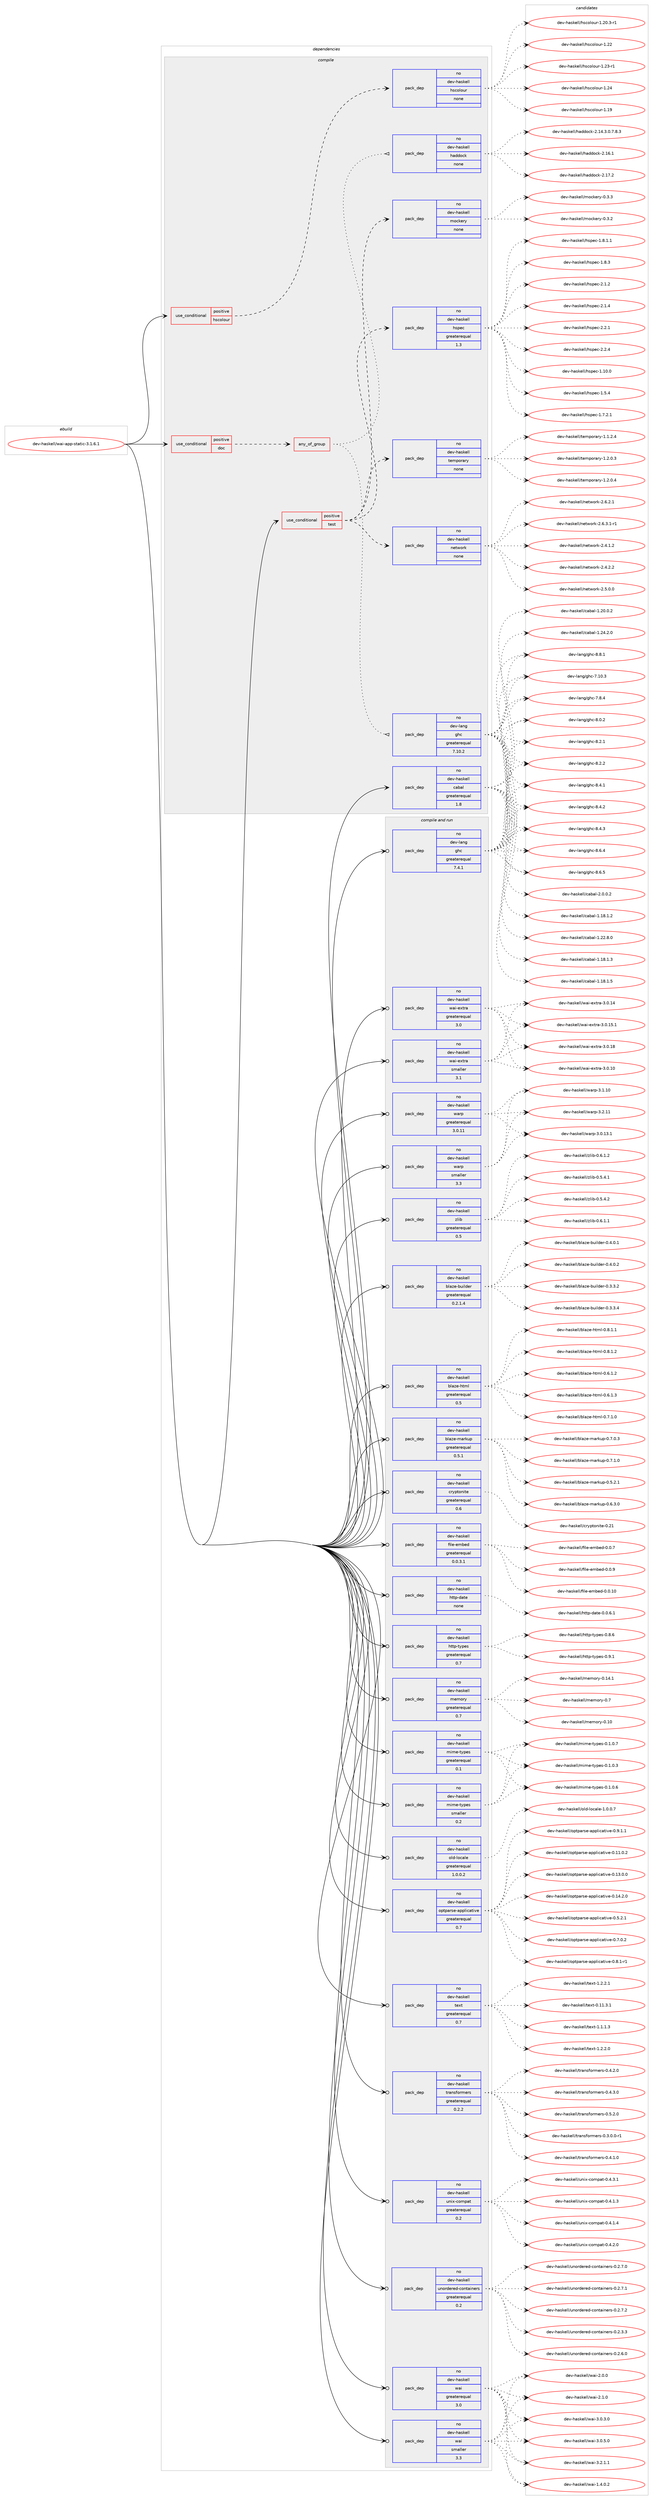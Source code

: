digraph prolog {

# *************
# Graph options
# *************

newrank=true;
concentrate=true;
compound=true;
graph [rankdir=LR,fontname=Helvetica,fontsize=10,ranksep=1.5];#, ranksep=2.5, nodesep=0.2];
edge  [arrowhead=vee];
node  [fontname=Helvetica,fontsize=10];

# **********
# The ebuild
# **********

subgraph cluster_leftcol {
color=gray;
rank=same;
label=<<i>ebuild</i>>;
id [label="dev-haskell/wai-app-static-3.1.6.1", color=red, width=4, href="../dev-haskell/wai-app-static-3.1.6.1.svg"];
}

# ****************
# The dependencies
# ****************

subgraph cluster_midcol {
color=gray;
label=<<i>dependencies</i>>;
subgraph cluster_compile {
fillcolor="#eeeeee";
style=filled;
label=<<i>compile</i>>;
subgraph cond128134 {
dependency547326 [label=<<TABLE BORDER="0" CELLBORDER="1" CELLSPACING="0" CELLPADDING="4"><TR><TD ROWSPAN="3" CELLPADDING="10">use_conditional</TD></TR><TR><TD>positive</TD></TR><TR><TD>doc</TD></TR></TABLE>>, shape=none, color=red];
subgraph any10699 {
dependency547327 [label=<<TABLE BORDER="0" CELLBORDER="1" CELLSPACING="0" CELLPADDING="4"><TR><TD CELLPADDING="10">any_of_group</TD></TR></TABLE>>, shape=none, color=red];subgraph pack408136 {
dependency547328 [label=<<TABLE BORDER="0" CELLBORDER="1" CELLSPACING="0" CELLPADDING="4" WIDTH="220"><TR><TD ROWSPAN="6" CELLPADDING="30">pack_dep</TD></TR><TR><TD WIDTH="110">no</TD></TR><TR><TD>dev-haskell</TD></TR><TR><TD>haddock</TD></TR><TR><TD>none</TD></TR><TR><TD></TD></TR></TABLE>>, shape=none, color=blue];
}
dependency547327:e -> dependency547328:w [weight=20,style="dotted",arrowhead="oinv"];
subgraph pack408137 {
dependency547329 [label=<<TABLE BORDER="0" CELLBORDER="1" CELLSPACING="0" CELLPADDING="4" WIDTH="220"><TR><TD ROWSPAN="6" CELLPADDING="30">pack_dep</TD></TR><TR><TD WIDTH="110">no</TD></TR><TR><TD>dev-lang</TD></TR><TR><TD>ghc</TD></TR><TR><TD>greaterequal</TD></TR><TR><TD>7.10.2</TD></TR></TABLE>>, shape=none, color=blue];
}
dependency547327:e -> dependency547329:w [weight=20,style="dotted",arrowhead="oinv"];
}
dependency547326:e -> dependency547327:w [weight=20,style="dashed",arrowhead="vee"];
}
id:e -> dependency547326:w [weight=20,style="solid",arrowhead="vee"];
subgraph cond128135 {
dependency547330 [label=<<TABLE BORDER="0" CELLBORDER="1" CELLSPACING="0" CELLPADDING="4"><TR><TD ROWSPAN="3" CELLPADDING="10">use_conditional</TD></TR><TR><TD>positive</TD></TR><TR><TD>hscolour</TD></TR></TABLE>>, shape=none, color=red];
subgraph pack408138 {
dependency547331 [label=<<TABLE BORDER="0" CELLBORDER="1" CELLSPACING="0" CELLPADDING="4" WIDTH="220"><TR><TD ROWSPAN="6" CELLPADDING="30">pack_dep</TD></TR><TR><TD WIDTH="110">no</TD></TR><TR><TD>dev-haskell</TD></TR><TR><TD>hscolour</TD></TR><TR><TD>none</TD></TR><TR><TD></TD></TR></TABLE>>, shape=none, color=blue];
}
dependency547330:e -> dependency547331:w [weight=20,style="dashed",arrowhead="vee"];
}
id:e -> dependency547330:w [weight=20,style="solid",arrowhead="vee"];
subgraph cond128136 {
dependency547332 [label=<<TABLE BORDER="0" CELLBORDER="1" CELLSPACING="0" CELLPADDING="4"><TR><TD ROWSPAN="3" CELLPADDING="10">use_conditional</TD></TR><TR><TD>positive</TD></TR><TR><TD>test</TD></TR></TABLE>>, shape=none, color=red];
subgraph pack408139 {
dependency547333 [label=<<TABLE BORDER="0" CELLBORDER="1" CELLSPACING="0" CELLPADDING="4" WIDTH="220"><TR><TD ROWSPAN="6" CELLPADDING="30">pack_dep</TD></TR><TR><TD WIDTH="110">no</TD></TR><TR><TD>dev-haskell</TD></TR><TR><TD>hspec</TD></TR><TR><TD>greaterequal</TD></TR><TR><TD>1.3</TD></TR></TABLE>>, shape=none, color=blue];
}
dependency547332:e -> dependency547333:w [weight=20,style="dashed",arrowhead="vee"];
subgraph pack408140 {
dependency547334 [label=<<TABLE BORDER="0" CELLBORDER="1" CELLSPACING="0" CELLPADDING="4" WIDTH="220"><TR><TD ROWSPAN="6" CELLPADDING="30">pack_dep</TD></TR><TR><TD WIDTH="110">no</TD></TR><TR><TD>dev-haskell</TD></TR><TR><TD>mockery</TD></TR><TR><TD>none</TD></TR><TR><TD></TD></TR></TABLE>>, shape=none, color=blue];
}
dependency547332:e -> dependency547334:w [weight=20,style="dashed",arrowhead="vee"];
subgraph pack408141 {
dependency547335 [label=<<TABLE BORDER="0" CELLBORDER="1" CELLSPACING="0" CELLPADDING="4" WIDTH="220"><TR><TD ROWSPAN="6" CELLPADDING="30">pack_dep</TD></TR><TR><TD WIDTH="110">no</TD></TR><TR><TD>dev-haskell</TD></TR><TR><TD>network</TD></TR><TR><TD>none</TD></TR><TR><TD></TD></TR></TABLE>>, shape=none, color=blue];
}
dependency547332:e -> dependency547335:w [weight=20,style="dashed",arrowhead="vee"];
subgraph pack408142 {
dependency547336 [label=<<TABLE BORDER="0" CELLBORDER="1" CELLSPACING="0" CELLPADDING="4" WIDTH="220"><TR><TD ROWSPAN="6" CELLPADDING="30">pack_dep</TD></TR><TR><TD WIDTH="110">no</TD></TR><TR><TD>dev-haskell</TD></TR><TR><TD>temporary</TD></TR><TR><TD>none</TD></TR><TR><TD></TD></TR></TABLE>>, shape=none, color=blue];
}
dependency547332:e -> dependency547336:w [weight=20,style="dashed",arrowhead="vee"];
}
id:e -> dependency547332:w [weight=20,style="solid",arrowhead="vee"];
subgraph pack408143 {
dependency547337 [label=<<TABLE BORDER="0" CELLBORDER="1" CELLSPACING="0" CELLPADDING="4" WIDTH="220"><TR><TD ROWSPAN="6" CELLPADDING="30">pack_dep</TD></TR><TR><TD WIDTH="110">no</TD></TR><TR><TD>dev-haskell</TD></TR><TR><TD>cabal</TD></TR><TR><TD>greaterequal</TD></TR><TR><TD>1.8</TD></TR></TABLE>>, shape=none, color=blue];
}
id:e -> dependency547337:w [weight=20,style="solid",arrowhead="vee"];
}
subgraph cluster_compileandrun {
fillcolor="#eeeeee";
style=filled;
label=<<i>compile and run</i>>;
subgraph pack408144 {
dependency547338 [label=<<TABLE BORDER="0" CELLBORDER="1" CELLSPACING="0" CELLPADDING="4" WIDTH="220"><TR><TD ROWSPAN="6" CELLPADDING="30">pack_dep</TD></TR><TR><TD WIDTH="110">no</TD></TR><TR><TD>dev-haskell</TD></TR><TR><TD>blaze-builder</TD></TR><TR><TD>greaterequal</TD></TR><TR><TD>0.2.1.4</TD></TR></TABLE>>, shape=none, color=blue];
}
id:e -> dependency547338:w [weight=20,style="solid",arrowhead="odotvee"];
subgraph pack408145 {
dependency547339 [label=<<TABLE BORDER="0" CELLBORDER="1" CELLSPACING="0" CELLPADDING="4" WIDTH="220"><TR><TD ROWSPAN="6" CELLPADDING="30">pack_dep</TD></TR><TR><TD WIDTH="110">no</TD></TR><TR><TD>dev-haskell</TD></TR><TR><TD>blaze-html</TD></TR><TR><TD>greaterequal</TD></TR><TR><TD>0.5</TD></TR></TABLE>>, shape=none, color=blue];
}
id:e -> dependency547339:w [weight=20,style="solid",arrowhead="odotvee"];
subgraph pack408146 {
dependency547340 [label=<<TABLE BORDER="0" CELLBORDER="1" CELLSPACING="0" CELLPADDING="4" WIDTH="220"><TR><TD ROWSPAN="6" CELLPADDING="30">pack_dep</TD></TR><TR><TD WIDTH="110">no</TD></TR><TR><TD>dev-haskell</TD></TR><TR><TD>blaze-markup</TD></TR><TR><TD>greaterequal</TD></TR><TR><TD>0.5.1</TD></TR></TABLE>>, shape=none, color=blue];
}
id:e -> dependency547340:w [weight=20,style="solid",arrowhead="odotvee"];
subgraph pack408147 {
dependency547341 [label=<<TABLE BORDER="0" CELLBORDER="1" CELLSPACING="0" CELLPADDING="4" WIDTH="220"><TR><TD ROWSPAN="6" CELLPADDING="30">pack_dep</TD></TR><TR><TD WIDTH="110">no</TD></TR><TR><TD>dev-haskell</TD></TR><TR><TD>cryptonite</TD></TR><TR><TD>greaterequal</TD></TR><TR><TD>0.6</TD></TR></TABLE>>, shape=none, color=blue];
}
id:e -> dependency547341:w [weight=20,style="solid",arrowhead="odotvee"];
subgraph pack408148 {
dependency547342 [label=<<TABLE BORDER="0" CELLBORDER="1" CELLSPACING="0" CELLPADDING="4" WIDTH="220"><TR><TD ROWSPAN="6" CELLPADDING="30">pack_dep</TD></TR><TR><TD WIDTH="110">no</TD></TR><TR><TD>dev-haskell</TD></TR><TR><TD>file-embed</TD></TR><TR><TD>greaterequal</TD></TR><TR><TD>0.0.3.1</TD></TR></TABLE>>, shape=none, color=blue];
}
id:e -> dependency547342:w [weight=20,style="solid",arrowhead="odotvee"];
subgraph pack408149 {
dependency547343 [label=<<TABLE BORDER="0" CELLBORDER="1" CELLSPACING="0" CELLPADDING="4" WIDTH="220"><TR><TD ROWSPAN="6" CELLPADDING="30">pack_dep</TD></TR><TR><TD WIDTH="110">no</TD></TR><TR><TD>dev-haskell</TD></TR><TR><TD>http-date</TD></TR><TR><TD>none</TD></TR><TR><TD></TD></TR></TABLE>>, shape=none, color=blue];
}
id:e -> dependency547343:w [weight=20,style="solid",arrowhead="odotvee"];
subgraph pack408150 {
dependency547344 [label=<<TABLE BORDER="0" CELLBORDER="1" CELLSPACING="0" CELLPADDING="4" WIDTH="220"><TR><TD ROWSPAN="6" CELLPADDING="30">pack_dep</TD></TR><TR><TD WIDTH="110">no</TD></TR><TR><TD>dev-haskell</TD></TR><TR><TD>http-types</TD></TR><TR><TD>greaterequal</TD></TR><TR><TD>0.7</TD></TR></TABLE>>, shape=none, color=blue];
}
id:e -> dependency547344:w [weight=20,style="solid",arrowhead="odotvee"];
subgraph pack408151 {
dependency547345 [label=<<TABLE BORDER="0" CELLBORDER="1" CELLSPACING="0" CELLPADDING="4" WIDTH="220"><TR><TD ROWSPAN="6" CELLPADDING="30">pack_dep</TD></TR><TR><TD WIDTH="110">no</TD></TR><TR><TD>dev-haskell</TD></TR><TR><TD>memory</TD></TR><TR><TD>greaterequal</TD></TR><TR><TD>0.7</TD></TR></TABLE>>, shape=none, color=blue];
}
id:e -> dependency547345:w [weight=20,style="solid",arrowhead="odotvee"];
subgraph pack408152 {
dependency547346 [label=<<TABLE BORDER="0" CELLBORDER="1" CELLSPACING="0" CELLPADDING="4" WIDTH="220"><TR><TD ROWSPAN="6" CELLPADDING="30">pack_dep</TD></TR><TR><TD WIDTH="110">no</TD></TR><TR><TD>dev-haskell</TD></TR><TR><TD>mime-types</TD></TR><TR><TD>greaterequal</TD></TR><TR><TD>0.1</TD></TR></TABLE>>, shape=none, color=blue];
}
id:e -> dependency547346:w [weight=20,style="solid",arrowhead="odotvee"];
subgraph pack408153 {
dependency547347 [label=<<TABLE BORDER="0" CELLBORDER="1" CELLSPACING="0" CELLPADDING="4" WIDTH="220"><TR><TD ROWSPAN="6" CELLPADDING="30">pack_dep</TD></TR><TR><TD WIDTH="110">no</TD></TR><TR><TD>dev-haskell</TD></TR><TR><TD>mime-types</TD></TR><TR><TD>smaller</TD></TR><TR><TD>0.2</TD></TR></TABLE>>, shape=none, color=blue];
}
id:e -> dependency547347:w [weight=20,style="solid",arrowhead="odotvee"];
subgraph pack408154 {
dependency547348 [label=<<TABLE BORDER="0" CELLBORDER="1" CELLSPACING="0" CELLPADDING="4" WIDTH="220"><TR><TD ROWSPAN="6" CELLPADDING="30">pack_dep</TD></TR><TR><TD WIDTH="110">no</TD></TR><TR><TD>dev-haskell</TD></TR><TR><TD>old-locale</TD></TR><TR><TD>greaterequal</TD></TR><TR><TD>1.0.0.2</TD></TR></TABLE>>, shape=none, color=blue];
}
id:e -> dependency547348:w [weight=20,style="solid",arrowhead="odotvee"];
subgraph pack408155 {
dependency547349 [label=<<TABLE BORDER="0" CELLBORDER="1" CELLSPACING="0" CELLPADDING="4" WIDTH="220"><TR><TD ROWSPAN="6" CELLPADDING="30">pack_dep</TD></TR><TR><TD WIDTH="110">no</TD></TR><TR><TD>dev-haskell</TD></TR><TR><TD>optparse-applicative</TD></TR><TR><TD>greaterequal</TD></TR><TR><TD>0.7</TD></TR></TABLE>>, shape=none, color=blue];
}
id:e -> dependency547349:w [weight=20,style="solid",arrowhead="odotvee"];
subgraph pack408156 {
dependency547350 [label=<<TABLE BORDER="0" CELLBORDER="1" CELLSPACING="0" CELLPADDING="4" WIDTH="220"><TR><TD ROWSPAN="6" CELLPADDING="30">pack_dep</TD></TR><TR><TD WIDTH="110">no</TD></TR><TR><TD>dev-haskell</TD></TR><TR><TD>text</TD></TR><TR><TD>greaterequal</TD></TR><TR><TD>0.7</TD></TR></TABLE>>, shape=none, color=blue];
}
id:e -> dependency547350:w [weight=20,style="solid",arrowhead="odotvee"];
subgraph pack408157 {
dependency547351 [label=<<TABLE BORDER="0" CELLBORDER="1" CELLSPACING="0" CELLPADDING="4" WIDTH="220"><TR><TD ROWSPAN="6" CELLPADDING="30">pack_dep</TD></TR><TR><TD WIDTH="110">no</TD></TR><TR><TD>dev-haskell</TD></TR><TR><TD>transformers</TD></TR><TR><TD>greaterequal</TD></TR><TR><TD>0.2.2</TD></TR></TABLE>>, shape=none, color=blue];
}
id:e -> dependency547351:w [weight=20,style="solid",arrowhead="odotvee"];
subgraph pack408158 {
dependency547352 [label=<<TABLE BORDER="0" CELLBORDER="1" CELLSPACING="0" CELLPADDING="4" WIDTH="220"><TR><TD ROWSPAN="6" CELLPADDING="30">pack_dep</TD></TR><TR><TD WIDTH="110">no</TD></TR><TR><TD>dev-haskell</TD></TR><TR><TD>unix-compat</TD></TR><TR><TD>greaterequal</TD></TR><TR><TD>0.2</TD></TR></TABLE>>, shape=none, color=blue];
}
id:e -> dependency547352:w [weight=20,style="solid",arrowhead="odotvee"];
subgraph pack408159 {
dependency547353 [label=<<TABLE BORDER="0" CELLBORDER="1" CELLSPACING="0" CELLPADDING="4" WIDTH="220"><TR><TD ROWSPAN="6" CELLPADDING="30">pack_dep</TD></TR><TR><TD WIDTH="110">no</TD></TR><TR><TD>dev-haskell</TD></TR><TR><TD>unordered-containers</TD></TR><TR><TD>greaterequal</TD></TR><TR><TD>0.2</TD></TR></TABLE>>, shape=none, color=blue];
}
id:e -> dependency547353:w [weight=20,style="solid",arrowhead="odotvee"];
subgraph pack408160 {
dependency547354 [label=<<TABLE BORDER="0" CELLBORDER="1" CELLSPACING="0" CELLPADDING="4" WIDTH="220"><TR><TD ROWSPAN="6" CELLPADDING="30">pack_dep</TD></TR><TR><TD WIDTH="110">no</TD></TR><TR><TD>dev-haskell</TD></TR><TR><TD>wai</TD></TR><TR><TD>greaterequal</TD></TR><TR><TD>3.0</TD></TR></TABLE>>, shape=none, color=blue];
}
id:e -> dependency547354:w [weight=20,style="solid",arrowhead="odotvee"];
subgraph pack408161 {
dependency547355 [label=<<TABLE BORDER="0" CELLBORDER="1" CELLSPACING="0" CELLPADDING="4" WIDTH="220"><TR><TD ROWSPAN="6" CELLPADDING="30">pack_dep</TD></TR><TR><TD WIDTH="110">no</TD></TR><TR><TD>dev-haskell</TD></TR><TR><TD>wai</TD></TR><TR><TD>smaller</TD></TR><TR><TD>3.3</TD></TR></TABLE>>, shape=none, color=blue];
}
id:e -> dependency547355:w [weight=20,style="solid",arrowhead="odotvee"];
subgraph pack408162 {
dependency547356 [label=<<TABLE BORDER="0" CELLBORDER="1" CELLSPACING="0" CELLPADDING="4" WIDTH="220"><TR><TD ROWSPAN="6" CELLPADDING="30">pack_dep</TD></TR><TR><TD WIDTH="110">no</TD></TR><TR><TD>dev-haskell</TD></TR><TR><TD>wai-extra</TD></TR><TR><TD>greaterequal</TD></TR><TR><TD>3.0</TD></TR></TABLE>>, shape=none, color=blue];
}
id:e -> dependency547356:w [weight=20,style="solid",arrowhead="odotvee"];
subgraph pack408163 {
dependency547357 [label=<<TABLE BORDER="0" CELLBORDER="1" CELLSPACING="0" CELLPADDING="4" WIDTH="220"><TR><TD ROWSPAN="6" CELLPADDING="30">pack_dep</TD></TR><TR><TD WIDTH="110">no</TD></TR><TR><TD>dev-haskell</TD></TR><TR><TD>wai-extra</TD></TR><TR><TD>smaller</TD></TR><TR><TD>3.1</TD></TR></TABLE>>, shape=none, color=blue];
}
id:e -> dependency547357:w [weight=20,style="solid",arrowhead="odotvee"];
subgraph pack408164 {
dependency547358 [label=<<TABLE BORDER="0" CELLBORDER="1" CELLSPACING="0" CELLPADDING="4" WIDTH="220"><TR><TD ROWSPAN="6" CELLPADDING="30">pack_dep</TD></TR><TR><TD WIDTH="110">no</TD></TR><TR><TD>dev-haskell</TD></TR><TR><TD>warp</TD></TR><TR><TD>greaterequal</TD></TR><TR><TD>3.0.11</TD></TR></TABLE>>, shape=none, color=blue];
}
id:e -> dependency547358:w [weight=20,style="solid",arrowhead="odotvee"];
subgraph pack408165 {
dependency547359 [label=<<TABLE BORDER="0" CELLBORDER="1" CELLSPACING="0" CELLPADDING="4" WIDTH="220"><TR><TD ROWSPAN="6" CELLPADDING="30">pack_dep</TD></TR><TR><TD WIDTH="110">no</TD></TR><TR><TD>dev-haskell</TD></TR><TR><TD>warp</TD></TR><TR><TD>smaller</TD></TR><TR><TD>3.3</TD></TR></TABLE>>, shape=none, color=blue];
}
id:e -> dependency547359:w [weight=20,style="solid",arrowhead="odotvee"];
subgraph pack408166 {
dependency547360 [label=<<TABLE BORDER="0" CELLBORDER="1" CELLSPACING="0" CELLPADDING="4" WIDTH="220"><TR><TD ROWSPAN="6" CELLPADDING="30">pack_dep</TD></TR><TR><TD WIDTH="110">no</TD></TR><TR><TD>dev-haskell</TD></TR><TR><TD>zlib</TD></TR><TR><TD>greaterequal</TD></TR><TR><TD>0.5</TD></TR></TABLE>>, shape=none, color=blue];
}
id:e -> dependency547360:w [weight=20,style="solid",arrowhead="odotvee"];
subgraph pack408167 {
dependency547361 [label=<<TABLE BORDER="0" CELLBORDER="1" CELLSPACING="0" CELLPADDING="4" WIDTH="220"><TR><TD ROWSPAN="6" CELLPADDING="30">pack_dep</TD></TR><TR><TD WIDTH="110">no</TD></TR><TR><TD>dev-lang</TD></TR><TR><TD>ghc</TD></TR><TR><TD>greaterequal</TD></TR><TR><TD>7.4.1</TD></TR></TABLE>>, shape=none, color=blue];
}
id:e -> dependency547361:w [weight=20,style="solid",arrowhead="odotvee"];
}
subgraph cluster_run {
fillcolor="#eeeeee";
style=filled;
label=<<i>run</i>>;
}
}

# **************
# The candidates
# **************

subgraph cluster_choices {
rank=same;
color=gray;
label=<<i>candidates</i>>;

subgraph choice408136 {
color=black;
nodesep=1;
choice1001011184510497115107101108108471049710010011199107455046495246514648465546564651 [label="dev-haskell/haddock-2.14.3.0.7.8.3", color=red, width=4,href="../dev-haskell/haddock-2.14.3.0.7.8.3.svg"];
choice100101118451049711510710110810847104971001001119910745504649544649 [label="dev-haskell/haddock-2.16.1", color=red, width=4,href="../dev-haskell/haddock-2.16.1.svg"];
choice100101118451049711510710110810847104971001001119910745504649554650 [label="dev-haskell/haddock-2.17.2", color=red, width=4,href="../dev-haskell/haddock-2.17.2.svg"];
dependency547328:e -> choice1001011184510497115107101108108471049710010011199107455046495246514648465546564651:w [style=dotted,weight="100"];
dependency547328:e -> choice100101118451049711510710110810847104971001001119910745504649544649:w [style=dotted,weight="100"];
dependency547328:e -> choice100101118451049711510710110810847104971001001119910745504649554650:w [style=dotted,weight="100"];
}
subgraph choice408137 {
color=black;
nodesep=1;
choice1001011184510897110103471031049945554649484651 [label="dev-lang/ghc-7.10.3", color=red, width=4,href="../dev-lang/ghc-7.10.3.svg"];
choice10010111845108971101034710310499455546564652 [label="dev-lang/ghc-7.8.4", color=red, width=4,href="../dev-lang/ghc-7.8.4.svg"];
choice10010111845108971101034710310499455646484650 [label="dev-lang/ghc-8.0.2", color=red, width=4,href="../dev-lang/ghc-8.0.2.svg"];
choice10010111845108971101034710310499455646504649 [label="dev-lang/ghc-8.2.1", color=red, width=4,href="../dev-lang/ghc-8.2.1.svg"];
choice10010111845108971101034710310499455646504650 [label="dev-lang/ghc-8.2.2", color=red, width=4,href="../dev-lang/ghc-8.2.2.svg"];
choice10010111845108971101034710310499455646524649 [label="dev-lang/ghc-8.4.1", color=red, width=4,href="../dev-lang/ghc-8.4.1.svg"];
choice10010111845108971101034710310499455646524650 [label="dev-lang/ghc-8.4.2", color=red, width=4,href="../dev-lang/ghc-8.4.2.svg"];
choice10010111845108971101034710310499455646524651 [label="dev-lang/ghc-8.4.3", color=red, width=4,href="../dev-lang/ghc-8.4.3.svg"];
choice10010111845108971101034710310499455646544652 [label="dev-lang/ghc-8.6.4", color=red, width=4,href="../dev-lang/ghc-8.6.4.svg"];
choice10010111845108971101034710310499455646544653 [label="dev-lang/ghc-8.6.5", color=red, width=4,href="../dev-lang/ghc-8.6.5.svg"];
choice10010111845108971101034710310499455646564649 [label="dev-lang/ghc-8.8.1", color=red, width=4,href="../dev-lang/ghc-8.8.1.svg"];
dependency547329:e -> choice1001011184510897110103471031049945554649484651:w [style=dotted,weight="100"];
dependency547329:e -> choice10010111845108971101034710310499455546564652:w [style=dotted,weight="100"];
dependency547329:e -> choice10010111845108971101034710310499455646484650:w [style=dotted,weight="100"];
dependency547329:e -> choice10010111845108971101034710310499455646504649:w [style=dotted,weight="100"];
dependency547329:e -> choice10010111845108971101034710310499455646504650:w [style=dotted,weight="100"];
dependency547329:e -> choice10010111845108971101034710310499455646524649:w [style=dotted,weight="100"];
dependency547329:e -> choice10010111845108971101034710310499455646524650:w [style=dotted,weight="100"];
dependency547329:e -> choice10010111845108971101034710310499455646524651:w [style=dotted,weight="100"];
dependency547329:e -> choice10010111845108971101034710310499455646544652:w [style=dotted,weight="100"];
dependency547329:e -> choice10010111845108971101034710310499455646544653:w [style=dotted,weight="100"];
dependency547329:e -> choice10010111845108971101034710310499455646564649:w [style=dotted,weight="100"];
}
subgraph choice408138 {
color=black;
nodesep=1;
choice100101118451049711510710110810847104115991111081111171144549464957 [label="dev-haskell/hscolour-1.19", color=red, width=4,href="../dev-haskell/hscolour-1.19.svg"];
choice10010111845104971151071011081084710411599111108111117114454946504846514511449 [label="dev-haskell/hscolour-1.20.3-r1", color=red, width=4,href="../dev-haskell/hscolour-1.20.3-r1.svg"];
choice100101118451049711510710110810847104115991111081111171144549465050 [label="dev-haskell/hscolour-1.22", color=red, width=4,href="../dev-haskell/hscolour-1.22.svg"];
choice1001011184510497115107101108108471041159911110811111711445494650514511449 [label="dev-haskell/hscolour-1.23-r1", color=red, width=4,href="../dev-haskell/hscolour-1.23-r1.svg"];
choice100101118451049711510710110810847104115991111081111171144549465052 [label="dev-haskell/hscolour-1.24", color=red, width=4,href="../dev-haskell/hscolour-1.24.svg"];
dependency547331:e -> choice100101118451049711510710110810847104115991111081111171144549464957:w [style=dotted,weight="100"];
dependency547331:e -> choice10010111845104971151071011081084710411599111108111117114454946504846514511449:w [style=dotted,weight="100"];
dependency547331:e -> choice100101118451049711510710110810847104115991111081111171144549465050:w [style=dotted,weight="100"];
dependency547331:e -> choice1001011184510497115107101108108471041159911110811111711445494650514511449:w [style=dotted,weight="100"];
dependency547331:e -> choice100101118451049711510710110810847104115991111081111171144549465052:w [style=dotted,weight="100"];
}
subgraph choice408139 {
color=black;
nodesep=1;
choice1001011184510497115107101108108471041151121019945494649484648 [label="dev-haskell/hspec-1.10.0", color=red, width=4,href="../dev-haskell/hspec-1.10.0.svg"];
choice10010111845104971151071011081084710411511210199454946534652 [label="dev-haskell/hspec-1.5.4", color=red, width=4,href="../dev-haskell/hspec-1.5.4.svg"];
choice100101118451049711510710110810847104115112101994549465546504649 [label="dev-haskell/hspec-1.7.2.1", color=red, width=4,href="../dev-haskell/hspec-1.7.2.1.svg"];
choice100101118451049711510710110810847104115112101994549465646494649 [label="dev-haskell/hspec-1.8.1.1", color=red, width=4,href="../dev-haskell/hspec-1.8.1.1.svg"];
choice10010111845104971151071011081084710411511210199454946564651 [label="dev-haskell/hspec-1.8.3", color=red, width=4,href="../dev-haskell/hspec-1.8.3.svg"];
choice10010111845104971151071011081084710411511210199455046494650 [label="dev-haskell/hspec-2.1.2", color=red, width=4,href="../dev-haskell/hspec-2.1.2.svg"];
choice10010111845104971151071011081084710411511210199455046494652 [label="dev-haskell/hspec-2.1.4", color=red, width=4,href="../dev-haskell/hspec-2.1.4.svg"];
choice10010111845104971151071011081084710411511210199455046504649 [label="dev-haskell/hspec-2.2.1", color=red, width=4,href="../dev-haskell/hspec-2.2.1.svg"];
choice10010111845104971151071011081084710411511210199455046504652 [label="dev-haskell/hspec-2.2.4", color=red, width=4,href="../dev-haskell/hspec-2.2.4.svg"];
dependency547333:e -> choice1001011184510497115107101108108471041151121019945494649484648:w [style=dotted,weight="100"];
dependency547333:e -> choice10010111845104971151071011081084710411511210199454946534652:w [style=dotted,weight="100"];
dependency547333:e -> choice100101118451049711510710110810847104115112101994549465546504649:w [style=dotted,weight="100"];
dependency547333:e -> choice100101118451049711510710110810847104115112101994549465646494649:w [style=dotted,weight="100"];
dependency547333:e -> choice10010111845104971151071011081084710411511210199454946564651:w [style=dotted,weight="100"];
dependency547333:e -> choice10010111845104971151071011081084710411511210199455046494650:w [style=dotted,weight="100"];
dependency547333:e -> choice10010111845104971151071011081084710411511210199455046494652:w [style=dotted,weight="100"];
dependency547333:e -> choice10010111845104971151071011081084710411511210199455046504649:w [style=dotted,weight="100"];
dependency547333:e -> choice10010111845104971151071011081084710411511210199455046504652:w [style=dotted,weight="100"];
}
subgraph choice408140 {
color=black;
nodesep=1;
choice10010111845104971151071011081084710911199107101114121454846514650 [label="dev-haskell/mockery-0.3.2", color=red, width=4,href="../dev-haskell/mockery-0.3.2.svg"];
choice10010111845104971151071011081084710911199107101114121454846514651 [label="dev-haskell/mockery-0.3.3", color=red, width=4,href="../dev-haskell/mockery-0.3.3.svg"];
dependency547334:e -> choice10010111845104971151071011081084710911199107101114121454846514650:w [style=dotted,weight="100"];
dependency547334:e -> choice10010111845104971151071011081084710911199107101114121454846514651:w [style=dotted,weight="100"];
}
subgraph choice408141 {
color=black;
nodesep=1;
choice1001011184510497115107101108108471101011161191111141074550465246494650 [label="dev-haskell/network-2.4.1.2", color=red, width=4,href="../dev-haskell/network-2.4.1.2.svg"];
choice1001011184510497115107101108108471101011161191111141074550465246504650 [label="dev-haskell/network-2.4.2.2", color=red, width=4,href="../dev-haskell/network-2.4.2.2.svg"];
choice1001011184510497115107101108108471101011161191111141074550465346484648 [label="dev-haskell/network-2.5.0.0", color=red, width=4,href="../dev-haskell/network-2.5.0.0.svg"];
choice1001011184510497115107101108108471101011161191111141074550465446504649 [label="dev-haskell/network-2.6.2.1", color=red, width=4,href="../dev-haskell/network-2.6.2.1.svg"];
choice10010111845104971151071011081084711010111611911111410745504654465146494511449 [label="dev-haskell/network-2.6.3.1-r1", color=red, width=4,href="../dev-haskell/network-2.6.3.1-r1.svg"];
dependency547335:e -> choice1001011184510497115107101108108471101011161191111141074550465246494650:w [style=dotted,weight="100"];
dependency547335:e -> choice1001011184510497115107101108108471101011161191111141074550465246504650:w [style=dotted,weight="100"];
dependency547335:e -> choice1001011184510497115107101108108471101011161191111141074550465346484648:w [style=dotted,weight="100"];
dependency547335:e -> choice1001011184510497115107101108108471101011161191111141074550465446504649:w [style=dotted,weight="100"];
dependency547335:e -> choice10010111845104971151071011081084711010111611911111410745504654465146494511449:w [style=dotted,weight="100"];
}
subgraph choice408142 {
color=black;
nodesep=1;
choice100101118451049711510710110810847116101109112111114971141214549464946504652 [label="dev-haskell/temporary-1.1.2.4", color=red, width=4,href="../dev-haskell/temporary-1.1.2.4.svg"];
choice100101118451049711510710110810847116101109112111114971141214549465046484651 [label="dev-haskell/temporary-1.2.0.3", color=red, width=4,href="../dev-haskell/temporary-1.2.0.3.svg"];
choice100101118451049711510710110810847116101109112111114971141214549465046484652 [label="dev-haskell/temporary-1.2.0.4", color=red, width=4,href="../dev-haskell/temporary-1.2.0.4.svg"];
dependency547336:e -> choice100101118451049711510710110810847116101109112111114971141214549464946504652:w [style=dotted,weight="100"];
dependency547336:e -> choice100101118451049711510710110810847116101109112111114971141214549465046484651:w [style=dotted,weight="100"];
dependency547336:e -> choice100101118451049711510710110810847116101109112111114971141214549465046484652:w [style=dotted,weight="100"];
}
subgraph choice408143 {
color=black;
nodesep=1;
choice10010111845104971151071011081084799979897108454946495646494650 [label="dev-haskell/cabal-1.18.1.2", color=red, width=4,href="../dev-haskell/cabal-1.18.1.2.svg"];
choice10010111845104971151071011081084799979897108454946495646494651 [label="dev-haskell/cabal-1.18.1.3", color=red, width=4,href="../dev-haskell/cabal-1.18.1.3.svg"];
choice10010111845104971151071011081084799979897108454946495646494653 [label="dev-haskell/cabal-1.18.1.5", color=red, width=4,href="../dev-haskell/cabal-1.18.1.5.svg"];
choice10010111845104971151071011081084799979897108454946504846484650 [label="dev-haskell/cabal-1.20.0.2", color=red, width=4,href="../dev-haskell/cabal-1.20.0.2.svg"];
choice10010111845104971151071011081084799979897108454946505046564648 [label="dev-haskell/cabal-1.22.8.0", color=red, width=4,href="../dev-haskell/cabal-1.22.8.0.svg"];
choice10010111845104971151071011081084799979897108454946505246504648 [label="dev-haskell/cabal-1.24.2.0", color=red, width=4,href="../dev-haskell/cabal-1.24.2.0.svg"];
choice100101118451049711510710110810847999798971084550464846484650 [label="dev-haskell/cabal-2.0.0.2", color=red, width=4,href="../dev-haskell/cabal-2.0.0.2.svg"];
dependency547337:e -> choice10010111845104971151071011081084799979897108454946495646494650:w [style=dotted,weight="100"];
dependency547337:e -> choice10010111845104971151071011081084799979897108454946495646494651:w [style=dotted,weight="100"];
dependency547337:e -> choice10010111845104971151071011081084799979897108454946495646494653:w [style=dotted,weight="100"];
dependency547337:e -> choice10010111845104971151071011081084799979897108454946504846484650:w [style=dotted,weight="100"];
dependency547337:e -> choice10010111845104971151071011081084799979897108454946505046564648:w [style=dotted,weight="100"];
dependency547337:e -> choice10010111845104971151071011081084799979897108454946505246504648:w [style=dotted,weight="100"];
dependency547337:e -> choice100101118451049711510710110810847999798971084550464846484650:w [style=dotted,weight="100"];
}
subgraph choice408144 {
color=black;
nodesep=1;
choice100101118451049711510710110810847981089712210145981171051081001011144548465146514650 [label="dev-haskell/blaze-builder-0.3.3.2", color=red, width=4,href="../dev-haskell/blaze-builder-0.3.3.2.svg"];
choice100101118451049711510710110810847981089712210145981171051081001011144548465146514652 [label="dev-haskell/blaze-builder-0.3.3.4", color=red, width=4,href="../dev-haskell/blaze-builder-0.3.3.4.svg"];
choice100101118451049711510710110810847981089712210145981171051081001011144548465246484649 [label="dev-haskell/blaze-builder-0.4.0.1", color=red, width=4,href="../dev-haskell/blaze-builder-0.4.0.1.svg"];
choice100101118451049711510710110810847981089712210145981171051081001011144548465246484650 [label="dev-haskell/blaze-builder-0.4.0.2", color=red, width=4,href="../dev-haskell/blaze-builder-0.4.0.2.svg"];
dependency547338:e -> choice100101118451049711510710110810847981089712210145981171051081001011144548465146514650:w [style=dotted,weight="100"];
dependency547338:e -> choice100101118451049711510710110810847981089712210145981171051081001011144548465146514652:w [style=dotted,weight="100"];
dependency547338:e -> choice100101118451049711510710110810847981089712210145981171051081001011144548465246484649:w [style=dotted,weight="100"];
dependency547338:e -> choice100101118451049711510710110810847981089712210145981171051081001011144548465246484650:w [style=dotted,weight="100"];
}
subgraph choice408145 {
color=black;
nodesep=1;
choice1001011184510497115107101108108479810897122101451041161091084548465446494650 [label="dev-haskell/blaze-html-0.6.1.2", color=red, width=4,href="../dev-haskell/blaze-html-0.6.1.2.svg"];
choice1001011184510497115107101108108479810897122101451041161091084548465446494651 [label="dev-haskell/blaze-html-0.6.1.3", color=red, width=4,href="../dev-haskell/blaze-html-0.6.1.3.svg"];
choice1001011184510497115107101108108479810897122101451041161091084548465546494648 [label="dev-haskell/blaze-html-0.7.1.0", color=red, width=4,href="../dev-haskell/blaze-html-0.7.1.0.svg"];
choice1001011184510497115107101108108479810897122101451041161091084548465646494649 [label="dev-haskell/blaze-html-0.8.1.1", color=red, width=4,href="../dev-haskell/blaze-html-0.8.1.1.svg"];
choice1001011184510497115107101108108479810897122101451041161091084548465646494650 [label="dev-haskell/blaze-html-0.8.1.2", color=red, width=4,href="../dev-haskell/blaze-html-0.8.1.2.svg"];
dependency547339:e -> choice1001011184510497115107101108108479810897122101451041161091084548465446494650:w [style=dotted,weight="100"];
dependency547339:e -> choice1001011184510497115107101108108479810897122101451041161091084548465446494651:w [style=dotted,weight="100"];
dependency547339:e -> choice1001011184510497115107101108108479810897122101451041161091084548465546494648:w [style=dotted,weight="100"];
dependency547339:e -> choice1001011184510497115107101108108479810897122101451041161091084548465646494649:w [style=dotted,weight="100"];
dependency547339:e -> choice1001011184510497115107101108108479810897122101451041161091084548465646494650:w [style=dotted,weight="100"];
}
subgraph choice408146 {
color=black;
nodesep=1;
choice100101118451049711510710110810847981089712210145109971141071171124548465346504649 [label="dev-haskell/blaze-markup-0.5.2.1", color=red, width=4,href="../dev-haskell/blaze-markup-0.5.2.1.svg"];
choice100101118451049711510710110810847981089712210145109971141071171124548465446514648 [label="dev-haskell/blaze-markup-0.6.3.0", color=red, width=4,href="../dev-haskell/blaze-markup-0.6.3.0.svg"];
choice100101118451049711510710110810847981089712210145109971141071171124548465546484651 [label="dev-haskell/blaze-markup-0.7.0.3", color=red, width=4,href="../dev-haskell/blaze-markup-0.7.0.3.svg"];
choice100101118451049711510710110810847981089712210145109971141071171124548465546494648 [label="dev-haskell/blaze-markup-0.7.1.0", color=red, width=4,href="../dev-haskell/blaze-markup-0.7.1.0.svg"];
dependency547340:e -> choice100101118451049711510710110810847981089712210145109971141071171124548465346504649:w [style=dotted,weight="100"];
dependency547340:e -> choice100101118451049711510710110810847981089712210145109971141071171124548465446514648:w [style=dotted,weight="100"];
dependency547340:e -> choice100101118451049711510710110810847981089712210145109971141071171124548465546484651:w [style=dotted,weight="100"];
dependency547340:e -> choice100101118451049711510710110810847981089712210145109971141071171124548465546494648:w [style=dotted,weight="100"];
}
subgraph choice408147 {
color=black;
nodesep=1;
choice100101118451049711510710110810847991141211121161111101051161014548465049 [label="dev-haskell/cryptonite-0.21", color=red, width=4,href="../dev-haskell/cryptonite-0.21.svg"];
dependency547341:e -> choice100101118451049711510710110810847991141211121161111101051161014548465049:w [style=dotted,weight="100"];
}
subgraph choice408148 {
color=black;
nodesep=1;
choice100101118451049711510710110810847102105108101451011099810110045484648464948 [label="dev-haskell/file-embed-0.0.10", color=red, width=4,href="../dev-haskell/file-embed-0.0.10.svg"];
choice1001011184510497115107101108108471021051081014510110998101100454846484655 [label="dev-haskell/file-embed-0.0.7", color=red, width=4,href="../dev-haskell/file-embed-0.0.7.svg"];
choice1001011184510497115107101108108471021051081014510110998101100454846484657 [label="dev-haskell/file-embed-0.0.9", color=red, width=4,href="../dev-haskell/file-embed-0.0.9.svg"];
dependency547342:e -> choice100101118451049711510710110810847102105108101451011099810110045484648464948:w [style=dotted,weight="100"];
dependency547342:e -> choice1001011184510497115107101108108471021051081014510110998101100454846484655:w [style=dotted,weight="100"];
dependency547342:e -> choice1001011184510497115107101108108471021051081014510110998101100454846484657:w [style=dotted,weight="100"];
}
subgraph choice408149 {
color=black;
nodesep=1;
choice10010111845104971151071011081084710411611611245100971161014548464846544649 [label="dev-haskell/http-date-0.0.6.1", color=red, width=4,href="../dev-haskell/http-date-0.0.6.1.svg"];
dependency547343:e -> choice10010111845104971151071011081084710411611611245100971161014548464846544649:w [style=dotted,weight="100"];
}
subgraph choice408150 {
color=black;
nodesep=1;
choice10010111845104971151071011081084710411611611245116121112101115454846564654 [label="dev-haskell/http-types-0.8.6", color=red, width=4,href="../dev-haskell/http-types-0.8.6.svg"];
choice10010111845104971151071011081084710411611611245116121112101115454846574649 [label="dev-haskell/http-types-0.9.1", color=red, width=4,href="../dev-haskell/http-types-0.9.1.svg"];
dependency547344:e -> choice10010111845104971151071011081084710411611611245116121112101115454846564654:w [style=dotted,weight="100"];
dependency547344:e -> choice10010111845104971151071011081084710411611611245116121112101115454846574649:w [style=dotted,weight="100"];
}
subgraph choice408151 {
color=black;
nodesep=1;
choice1001011184510497115107101108108471091011091111141214548464948 [label="dev-haskell/memory-0.10", color=red, width=4,href="../dev-haskell/memory-0.10.svg"];
choice10010111845104971151071011081084710910110911111412145484649524649 [label="dev-haskell/memory-0.14.1", color=red, width=4,href="../dev-haskell/memory-0.14.1.svg"];
choice10010111845104971151071011081084710910110911111412145484655 [label="dev-haskell/memory-0.7", color=red, width=4,href="../dev-haskell/memory-0.7.svg"];
dependency547345:e -> choice1001011184510497115107101108108471091011091111141214548464948:w [style=dotted,weight="100"];
dependency547345:e -> choice10010111845104971151071011081084710910110911111412145484649524649:w [style=dotted,weight="100"];
dependency547345:e -> choice10010111845104971151071011081084710910110911111412145484655:w [style=dotted,weight="100"];
}
subgraph choice408152 {
color=black;
nodesep=1;
choice100101118451049711510710110810847109105109101451161211121011154548464946484651 [label="dev-haskell/mime-types-0.1.0.3", color=red, width=4,href="../dev-haskell/mime-types-0.1.0.3.svg"];
choice100101118451049711510710110810847109105109101451161211121011154548464946484654 [label="dev-haskell/mime-types-0.1.0.6", color=red, width=4,href="../dev-haskell/mime-types-0.1.0.6.svg"];
choice100101118451049711510710110810847109105109101451161211121011154548464946484655 [label="dev-haskell/mime-types-0.1.0.7", color=red, width=4,href="../dev-haskell/mime-types-0.1.0.7.svg"];
dependency547346:e -> choice100101118451049711510710110810847109105109101451161211121011154548464946484651:w [style=dotted,weight="100"];
dependency547346:e -> choice100101118451049711510710110810847109105109101451161211121011154548464946484654:w [style=dotted,weight="100"];
dependency547346:e -> choice100101118451049711510710110810847109105109101451161211121011154548464946484655:w [style=dotted,weight="100"];
}
subgraph choice408153 {
color=black;
nodesep=1;
choice100101118451049711510710110810847109105109101451161211121011154548464946484651 [label="dev-haskell/mime-types-0.1.0.3", color=red, width=4,href="../dev-haskell/mime-types-0.1.0.3.svg"];
choice100101118451049711510710110810847109105109101451161211121011154548464946484654 [label="dev-haskell/mime-types-0.1.0.6", color=red, width=4,href="../dev-haskell/mime-types-0.1.0.6.svg"];
choice100101118451049711510710110810847109105109101451161211121011154548464946484655 [label="dev-haskell/mime-types-0.1.0.7", color=red, width=4,href="../dev-haskell/mime-types-0.1.0.7.svg"];
dependency547347:e -> choice100101118451049711510710110810847109105109101451161211121011154548464946484651:w [style=dotted,weight="100"];
dependency547347:e -> choice100101118451049711510710110810847109105109101451161211121011154548464946484654:w [style=dotted,weight="100"];
dependency547347:e -> choice100101118451049711510710110810847109105109101451161211121011154548464946484655:w [style=dotted,weight="100"];
}
subgraph choice408154 {
color=black;
nodesep=1;
choice1001011184510497115107101108108471111081004510811199971081014549464846484655 [label="dev-haskell/old-locale-1.0.0.7", color=red, width=4,href="../dev-haskell/old-locale-1.0.0.7.svg"];
dependency547348:e -> choice1001011184510497115107101108108471111081004510811199971081014549464846484655:w [style=dotted,weight="100"];
}
subgraph choice408155 {
color=black;
nodesep=1;
choice1001011184510497115107101108108471111121161129711411510145971121121081059997116105118101454846494946484650 [label="dev-haskell/optparse-applicative-0.11.0.2", color=red, width=4,href="../dev-haskell/optparse-applicative-0.11.0.2.svg"];
choice1001011184510497115107101108108471111121161129711411510145971121121081059997116105118101454846495146484648 [label="dev-haskell/optparse-applicative-0.13.0.0", color=red, width=4,href="../dev-haskell/optparse-applicative-0.13.0.0.svg"];
choice1001011184510497115107101108108471111121161129711411510145971121121081059997116105118101454846495246504648 [label="dev-haskell/optparse-applicative-0.14.2.0", color=red, width=4,href="../dev-haskell/optparse-applicative-0.14.2.0.svg"];
choice10010111845104971151071011081084711111211611297114115101459711211210810599971161051181014548465346504649 [label="dev-haskell/optparse-applicative-0.5.2.1", color=red, width=4,href="../dev-haskell/optparse-applicative-0.5.2.1.svg"];
choice10010111845104971151071011081084711111211611297114115101459711211210810599971161051181014548465546484650 [label="dev-haskell/optparse-applicative-0.7.0.2", color=red, width=4,href="../dev-haskell/optparse-applicative-0.7.0.2.svg"];
choice10010111845104971151071011081084711111211611297114115101459711211210810599971161051181014548465646494511449 [label="dev-haskell/optparse-applicative-0.8.1-r1", color=red, width=4,href="../dev-haskell/optparse-applicative-0.8.1-r1.svg"];
choice10010111845104971151071011081084711111211611297114115101459711211210810599971161051181014548465746494649 [label="dev-haskell/optparse-applicative-0.9.1.1", color=red, width=4,href="../dev-haskell/optparse-applicative-0.9.1.1.svg"];
dependency547349:e -> choice1001011184510497115107101108108471111121161129711411510145971121121081059997116105118101454846494946484650:w [style=dotted,weight="100"];
dependency547349:e -> choice1001011184510497115107101108108471111121161129711411510145971121121081059997116105118101454846495146484648:w [style=dotted,weight="100"];
dependency547349:e -> choice1001011184510497115107101108108471111121161129711411510145971121121081059997116105118101454846495246504648:w [style=dotted,weight="100"];
dependency547349:e -> choice10010111845104971151071011081084711111211611297114115101459711211210810599971161051181014548465346504649:w [style=dotted,weight="100"];
dependency547349:e -> choice10010111845104971151071011081084711111211611297114115101459711211210810599971161051181014548465546484650:w [style=dotted,weight="100"];
dependency547349:e -> choice10010111845104971151071011081084711111211611297114115101459711211210810599971161051181014548465646494511449:w [style=dotted,weight="100"];
dependency547349:e -> choice10010111845104971151071011081084711111211611297114115101459711211210810599971161051181014548465746494649:w [style=dotted,weight="100"];
}
subgraph choice408156 {
color=black;
nodesep=1;
choice100101118451049711510710110810847116101120116454846494946514649 [label="dev-haskell/text-0.11.3.1", color=red, width=4,href="../dev-haskell/text-0.11.3.1.svg"];
choice1001011184510497115107101108108471161011201164549464946494651 [label="dev-haskell/text-1.1.1.3", color=red, width=4,href="../dev-haskell/text-1.1.1.3.svg"];
choice1001011184510497115107101108108471161011201164549465046504648 [label="dev-haskell/text-1.2.2.0", color=red, width=4,href="../dev-haskell/text-1.2.2.0.svg"];
choice1001011184510497115107101108108471161011201164549465046504649 [label="dev-haskell/text-1.2.2.1", color=red, width=4,href="../dev-haskell/text-1.2.2.1.svg"];
dependency547350:e -> choice100101118451049711510710110810847116101120116454846494946514649:w [style=dotted,weight="100"];
dependency547350:e -> choice1001011184510497115107101108108471161011201164549464946494651:w [style=dotted,weight="100"];
dependency547350:e -> choice1001011184510497115107101108108471161011201164549465046504648:w [style=dotted,weight="100"];
dependency547350:e -> choice1001011184510497115107101108108471161011201164549465046504649:w [style=dotted,weight="100"];
}
subgraph choice408157 {
color=black;
nodesep=1;
choice1001011184510497115107101108108471161149711011510211111410910111411545484651464846484511449 [label="dev-haskell/transformers-0.3.0.0-r1", color=red, width=4,href="../dev-haskell/transformers-0.3.0.0-r1.svg"];
choice100101118451049711510710110810847116114971101151021111141091011141154548465246494648 [label="dev-haskell/transformers-0.4.1.0", color=red, width=4,href="../dev-haskell/transformers-0.4.1.0.svg"];
choice100101118451049711510710110810847116114971101151021111141091011141154548465246504648 [label="dev-haskell/transformers-0.4.2.0", color=red, width=4,href="../dev-haskell/transformers-0.4.2.0.svg"];
choice100101118451049711510710110810847116114971101151021111141091011141154548465246514648 [label="dev-haskell/transformers-0.4.3.0", color=red, width=4,href="../dev-haskell/transformers-0.4.3.0.svg"];
choice100101118451049711510710110810847116114971101151021111141091011141154548465346504648 [label="dev-haskell/transformers-0.5.2.0", color=red, width=4,href="../dev-haskell/transformers-0.5.2.0.svg"];
dependency547351:e -> choice1001011184510497115107101108108471161149711011510211111410910111411545484651464846484511449:w [style=dotted,weight="100"];
dependency547351:e -> choice100101118451049711510710110810847116114971101151021111141091011141154548465246494648:w [style=dotted,weight="100"];
dependency547351:e -> choice100101118451049711510710110810847116114971101151021111141091011141154548465246504648:w [style=dotted,weight="100"];
dependency547351:e -> choice100101118451049711510710110810847116114971101151021111141091011141154548465246514648:w [style=dotted,weight="100"];
dependency547351:e -> choice100101118451049711510710110810847116114971101151021111141091011141154548465346504648:w [style=dotted,weight="100"];
}
subgraph choice408158 {
color=black;
nodesep=1;
choice1001011184510497115107101108108471171101051204599111109112971164548465246494651 [label="dev-haskell/unix-compat-0.4.1.3", color=red, width=4,href="../dev-haskell/unix-compat-0.4.1.3.svg"];
choice1001011184510497115107101108108471171101051204599111109112971164548465246494652 [label="dev-haskell/unix-compat-0.4.1.4", color=red, width=4,href="../dev-haskell/unix-compat-0.4.1.4.svg"];
choice1001011184510497115107101108108471171101051204599111109112971164548465246504648 [label="dev-haskell/unix-compat-0.4.2.0", color=red, width=4,href="../dev-haskell/unix-compat-0.4.2.0.svg"];
choice1001011184510497115107101108108471171101051204599111109112971164548465246514649 [label="dev-haskell/unix-compat-0.4.3.1", color=red, width=4,href="../dev-haskell/unix-compat-0.4.3.1.svg"];
dependency547352:e -> choice1001011184510497115107101108108471171101051204599111109112971164548465246494651:w [style=dotted,weight="100"];
dependency547352:e -> choice1001011184510497115107101108108471171101051204599111109112971164548465246494652:w [style=dotted,weight="100"];
dependency547352:e -> choice1001011184510497115107101108108471171101051204599111109112971164548465246504648:w [style=dotted,weight="100"];
dependency547352:e -> choice1001011184510497115107101108108471171101051204599111109112971164548465246514649:w [style=dotted,weight="100"];
}
subgraph choice408159 {
color=black;
nodesep=1;
choice1001011184510497115107101108108471171101111141001011141011004599111110116971051101011141154548465046514651 [label="dev-haskell/unordered-containers-0.2.3.3", color=red, width=4,href="../dev-haskell/unordered-containers-0.2.3.3.svg"];
choice1001011184510497115107101108108471171101111141001011141011004599111110116971051101011141154548465046544648 [label="dev-haskell/unordered-containers-0.2.6.0", color=red, width=4,href="../dev-haskell/unordered-containers-0.2.6.0.svg"];
choice1001011184510497115107101108108471171101111141001011141011004599111110116971051101011141154548465046554648 [label="dev-haskell/unordered-containers-0.2.7.0", color=red, width=4,href="../dev-haskell/unordered-containers-0.2.7.0.svg"];
choice1001011184510497115107101108108471171101111141001011141011004599111110116971051101011141154548465046554649 [label="dev-haskell/unordered-containers-0.2.7.1", color=red, width=4,href="../dev-haskell/unordered-containers-0.2.7.1.svg"];
choice1001011184510497115107101108108471171101111141001011141011004599111110116971051101011141154548465046554650 [label="dev-haskell/unordered-containers-0.2.7.2", color=red, width=4,href="../dev-haskell/unordered-containers-0.2.7.2.svg"];
dependency547353:e -> choice1001011184510497115107101108108471171101111141001011141011004599111110116971051101011141154548465046514651:w [style=dotted,weight="100"];
dependency547353:e -> choice1001011184510497115107101108108471171101111141001011141011004599111110116971051101011141154548465046544648:w [style=dotted,weight="100"];
dependency547353:e -> choice1001011184510497115107101108108471171101111141001011141011004599111110116971051101011141154548465046554648:w [style=dotted,weight="100"];
dependency547353:e -> choice1001011184510497115107101108108471171101111141001011141011004599111110116971051101011141154548465046554649:w [style=dotted,weight="100"];
dependency547353:e -> choice1001011184510497115107101108108471171101111141001011141011004599111110116971051101011141154548465046554650:w [style=dotted,weight="100"];
}
subgraph choice408160 {
color=black;
nodesep=1;
choice100101118451049711510710110810847119971054549465246484650 [label="dev-haskell/wai-1.4.0.2", color=red, width=4,href="../dev-haskell/wai-1.4.0.2.svg"];
choice10010111845104971151071011081084711997105455046484648 [label="dev-haskell/wai-2.0.0", color=red, width=4,href="../dev-haskell/wai-2.0.0.svg"];
choice10010111845104971151071011081084711997105455046494648 [label="dev-haskell/wai-2.1.0", color=red, width=4,href="../dev-haskell/wai-2.1.0.svg"];
choice100101118451049711510710110810847119971054551464846514648 [label="dev-haskell/wai-3.0.3.0", color=red, width=4,href="../dev-haskell/wai-3.0.3.0.svg"];
choice100101118451049711510710110810847119971054551464846534648 [label="dev-haskell/wai-3.0.5.0", color=red, width=4,href="../dev-haskell/wai-3.0.5.0.svg"];
choice100101118451049711510710110810847119971054551465046494649 [label="dev-haskell/wai-3.2.1.1", color=red, width=4,href="../dev-haskell/wai-3.2.1.1.svg"];
dependency547354:e -> choice100101118451049711510710110810847119971054549465246484650:w [style=dotted,weight="100"];
dependency547354:e -> choice10010111845104971151071011081084711997105455046484648:w [style=dotted,weight="100"];
dependency547354:e -> choice10010111845104971151071011081084711997105455046494648:w [style=dotted,weight="100"];
dependency547354:e -> choice100101118451049711510710110810847119971054551464846514648:w [style=dotted,weight="100"];
dependency547354:e -> choice100101118451049711510710110810847119971054551464846534648:w [style=dotted,weight="100"];
dependency547354:e -> choice100101118451049711510710110810847119971054551465046494649:w [style=dotted,weight="100"];
}
subgraph choice408161 {
color=black;
nodesep=1;
choice100101118451049711510710110810847119971054549465246484650 [label="dev-haskell/wai-1.4.0.2", color=red, width=4,href="../dev-haskell/wai-1.4.0.2.svg"];
choice10010111845104971151071011081084711997105455046484648 [label="dev-haskell/wai-2.0.0", color=red, width=4,href="../dev-haskell/wai-2.0.0.svg"];
choice10010111845104971151071011081084711997105455046494648 [label="dev-haskell/wai-2.1.0", color=red, width=4,href="../dev-haskell/wai-2.1.0.svg"];
choice100101118451049711510710110810847119971054551464846514648 [label="dev-haskell/wai-3.0.3.0", color=red, width=4,href="../dev-haskell/wai-3.0.3.0.svg"];
choice100101118451049711510710110810847119971054551464846534648 [label="dev-haskell/wai-3.0.5.0", color=red, width=4,href="../dev-haskell/wai-3.0.5.0.svg"];
choice100101118451049711510710110810847119971054551465046494649 [label="dev-haskell/wai-3.2.1.1", color=red, width=4,href="../dev-haskell/wai-3.2.1.1.svg"];
dependency547355:e -> choice100101118451049711510710110810847119971054549465246484650:w [style=dotted,weight="100"];
dependency547355:e -> choice10010111845104971151071011081084711997105455046484648:w [style=dotted,weight="100"];
dependency547355:e -> choice10010111845104971151071011081084711997105455046494648:w [style=dotted,weight="100"];
dependency547355:e -> choice100101118451049711510710110810847119971054551464846514648:w [style=dotted,weight="100"];
dependency547355:e -> choice100101118451049711510710110810847119971054551464846534648:w [style=dotted,weight="100"];
dependency547355:e -> choice100101118451049711510710110810847119971054551465046494649:w [style=dotted,weight="100"];
}
subgraph choice408162 {
color=black;
nodesep=1;
choice10010111845104971151071011081084711997105451011201161149745514648464948 [label="dev-haskell/wai-extra-3.0.10", color=red, width=4,href="../dev-haskell/wai-extra-3.0.10.svg"];
choice10010111845104971151071011081084711997105451011201161149745514648464952 [label="dev-haskell/wai-extra-3.0.14", color=red, width=4,href="../dev-haskell/wai-extra-3.0.14.svg"];
choice100101118451049711510710110810847119971054510112011611497455146484649534649 [label="dev-haskell/wai-extra-3.0.15.1", color=red, width=4,href="../dev-haskell/wai-extra-3.0.15.1.svg"];
choice10010111845104971151071011081084711997105451011201161149745514648464956 [label="dev-haskell/wai-extra-3.0.18", color=red, width=4,href="../dev-haskell/wai-extra-3.0.18.svg"];
dependency547356:e -> choice10010111845104971151071011081084711997105451011201161149745514648464948:w [style=dotted,weight="100"];
dependency547356:e -> choice10010111845104971151071011081084711997105451011201161149745514648464952:w [style=dotted,weight="100"];
dependency547356:e -> choice100101118451049711510710110810847119971054510112011611497455146484649534649:w [style=dotted,weight="100"];
dependency547356:e -> choice10010111845104971151071011081084711997105451011201161149745514648464956:w [style=dotted,weight="100"];
}
subgraph choice408163 {
color=black;
nodesep=1;
choice10010111845104971151071011081084711997105451011201161149745514648464948 [label="dev-haskell/wai-extra-3.0.10", color=red, width=4,href="../dev-haskell/wai-extra-3.0.10.svg"];
choice10010111845104971151071011081084711997105451011201161149745514648464952 [label="dev-haskell/wai-extra-3.0.14", color=red, width=4,href="../dev-haskell/wai-extra-3.0.14.svg"];
choice100101118451049711510710110810847119971054510112011611497455146484649534649 [label="dev-haskell/wai-extra-3.0.15.1", color=red, width=4,href="../dev-haskell/wai-extra-3.0.15.1.svg"];
choice10010111845104971151071011081084711997105451011201161149745514648464956 [label="dev-haskell/wai-extra-3.0.18", color=red, width=4,href="../dev-haskell/wai-extra-3.0.18.svg"];
dependency547357:e -> choice10010111845104971151071011081084711997105451011201161149745514648464948:w [style=dotted,weight="100"];
dependency547357:e -> choice10010111845104971151071011081084711997105451011201161149745514648464952:w [style=dotted,weight="100"];
dependency547357:e -> choice100101118451049711510710110810847119971054510112011611497455146484649534649:w [style=dotted,weight="100"];
dependency547357:e -> choice10010111845104971151071011081084711997105451011201161149745514648464956:w [style=dotted,weight="100"];
}
subgraph choice408164 {
color=black;
nodesep=1;
choice10010111845104971151071011081084711997114112455146484649514649 [label="dev-haskell/warp-3.0.13.1", color=red, width=4,href="../dev-haskell/warp-3.0.13.1.svg"];
choice1001011184510497115107101108108471199711411245514649464948 [label="dev-haskell/warp-3.1.10", color=red, width=4,href="../dev-haskell/warp-3.1.10.svg"];
choice1001011184510497115107101108108471199711411245514650464949 [label="dev-haskell/warp-3.2.11", color=red, width=4,href="../dev-haskell/warp-3.2.11.svg"];
dependency547358:e -> choice10010111845104971151071011081084711997114112455146484649514649:w [style=dotted,weight="100"];
dependency547358:e -> choice1001011184510497115107101108108471199711411245514649464948:w [style=dotted,weight="100"];
dependency547358:e -> choice1001011184510497115107101108108471199711411245514650464949:w [style=dotted,weight="100"];
}
subgraph choice408165 {
color=black;
nodesep=1;
choice10010111845104971151071011081084711997114112455146484649514649 [label="dev-haskell/warp-3.0.13.1", color=red, width=4,href="../dev-haskell/warp-3.0.13.1.svg"];
choice1001011184510497115107101108108471199711411245514649464948 [label="dev-haskell/warp-3.1.10", color=red, width=4,href="../dev-haskell/warp-3.1.10.svg"];
choice1001011184510497115107101108108471199711411245514650464949 [label="dev-haskell/warp-3.2.11", color=red, width=4,href="../dev-haskell/warp-3.2.11.svg"];
dependency547359:e -> choice10010111845104971151071011081084711997114112455146484649514649:w [style=dotted,weight="100"];
dependency547359:e -> choice1001011184510497115107101108108471199711411245514649464948:w [style=dotted,weight="100"];
dependency547359:e -> choice1001011184510497115107101108108471199711411245514650464949:w [style=dotted,weight="100"];
}
subgraph choice408166 {
color=black;
nodesep=1;
choice100101118451049711510710110810847122108105984548465346524649 [label="dev-haskell/zlib-0.5.4.1", color=red, width=4,href="../dev-haskell/zlib-0.5.4.1.svg"];
choice100101118451049711510710110810847122108105984548465346524650 [label="dev-haskell/zlib-0.5.4.2", color=red, width=4,href="../dev-haskell/zlib-0.5.4.2.svg"];
choice100101118451049711510710110810847122108105984548465446494649 [label="dev-haskell/zlib-0.6.1.1", color=red, width=4,href="../dev-haskell/zlib-0.6.1.1.svg"];
choice100101118451049711510710110810847122108105984548465446494650 [label="dev-haskell/zlib-0.6.1.2", color=red, width=4,href="../dev-haskell/zlib-0.6.1.2.svg"];
dependency547360:e -> choice100101118451049711510710110810847122108105984548465346524649:w [style=dotted,weight="100"];
dependency547360:e -> choice100101118451049711510710110810847122108105984548465346524650:w [style=dotted,weight="100"];
dependency547360:e -> choice100101118451049711510710110810847122108105984548465446494649:w [style=dotted,weight="100"];
dependency547360:e -> choice100101118451049711510710110810847122108105984548465446494650:w [style=dotted,weight="100"];
}
subgraph choice408167 {
color=black;
nodesep=1;
choice1001011184510897110103471031049945554649484651 [label="dev-lang/ghc-7.10.3", color=red, width=4,href="../dev-lang/ghc-7.10.3.svg"];
choice10010111845108971101034710310499455546564652 [label="dev-lang/ghc-7.8.4", color=red, width=4,href="../dev-lang/ghc-7.8.4.svg"];
choice10010111845108971101034710310499455646484650 [label="dev-lang/ghc-8.0.2", color=red, width=4,href="../dev-lang/ghc-8.0.2.svg"];
choice10010111845108971101034710310499455646504649 [label="dev-lang/ghc-8.2.1", color=red, width=4,href="../dev-lang/ghc-8.2.1.svg"];
choice10010111845108971101034710310499455646504650 [label="dev-lang/ghc-8.2.2", color=red, width=4,href="../dev-lang/ghc-8.2.2.svg"];
choice10010111845108971101034710310499455646524649 [label="dev-lang/ghc-8.4.1", color=red, width=4,href="../dev-lang/ghc-8.4.1.svg"];
choice10010111845108971101034710310499455646524650 [label="dev-lang/ghc-8.4.2", color=red, width=4,href="../dev-lang/ghc-8.4.2.svg"];
choice10010111845108971101034710310499455646524651 [label="dev-lang/ghc-8.4.3", color=red, width=4,href="../dev-lang/ghc-8.4.3.svg"];
choice10010111845108971101034710310499455646544652 [label="dev-lang/ghc-8.6.4", color=red, width=4,href="../dev-lang/ghc-8.6.4.svg"];
choice10010111845108971101034710310499455646544653 [label="dev-lang/ghc-8.6.5", color=red, width=4,href="../dev-lang/ghc-8.6.5.svg"];
choice10010111845108971101034710310499455646564649 [label="dev-lang/ghc-8.8.1", color=red, width=4,href="../dev-lang/ghc-8.8.1.svg"];
dependency547361:e -> choice1001011184510897110103471031049945554649484651:w [style=dotted,weight="100"];
dependency547361:e -> choice10010111845108971101034710310499455546564652:w [style=dotted,weight="100"];
dependency547361:e -> choice10010111845108971101034710310499455646484650:w [style=dotted,weight="100"];
dependency547361:e -> choice10010111845108971101034710310499455646504649:w [style=dotted,weight="100"];
dependency547361:e -> choice10010111845108971101034710310499455646504650:w [style=dotted,weight="100"];
dependency547361:e -> choice10010111845108971101034710310499455646524649:w [style=dotted,weight="100"];
dependency547361:e -> choice10010111845108971101034710310499455646524650:w [style=dotted,weight="100"];
dependency547361:e -> choice10010111845108971101034710310499455646524651:w [style=dotted,weight="100"];
dependency547361:e -> choice10010111845108971101034710310499455646544652:w [style=dotted,weight="100"];
dependency547361:e -> choice10010111845108971101034710310499455646544653:w [style=dotted,weight="100"];
dependency547361:e -> choice10010111845108971101034710310499455646564649:w [style=dotted,weight="100"];
}
}

}

